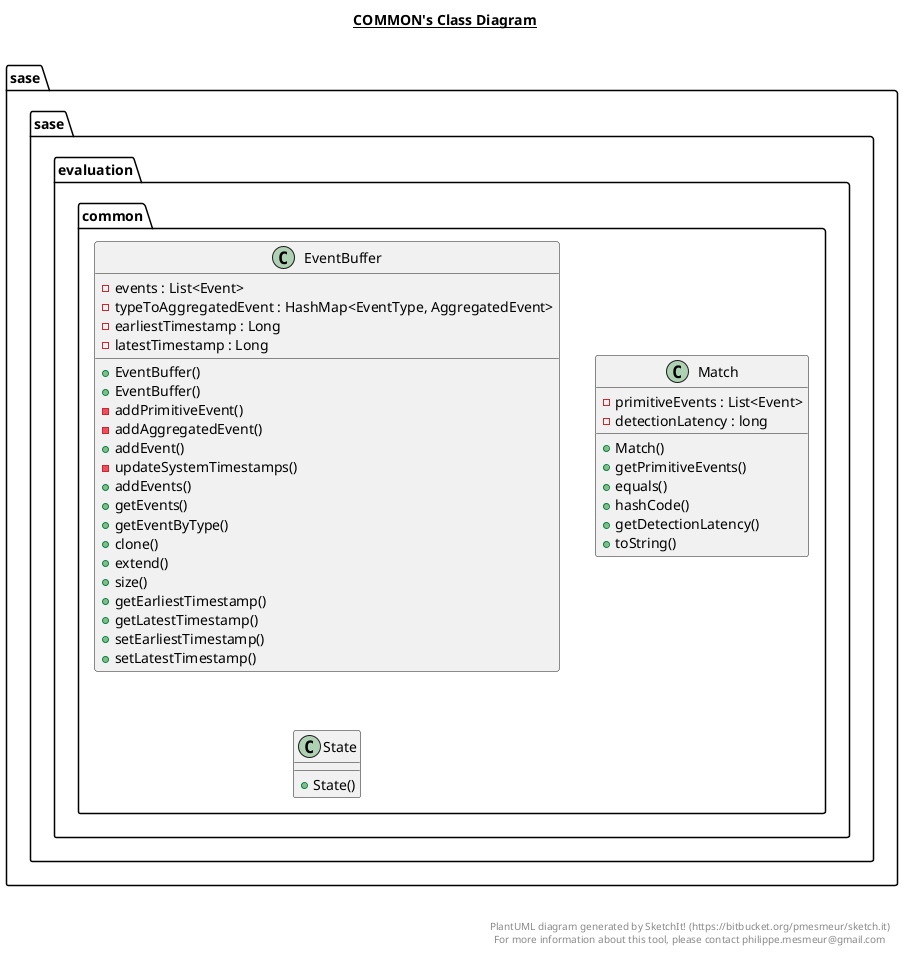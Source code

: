 @startuml

title __COMMON's Class Diagram__\n

  package sase.sase.evaluation {
    package sase.sase.evaluation.common {
      class EventBuffer {
          - events : List<Event>
          - typeToAggregatedEvent : HashMap<EventType, AggregatedEvent>
          - earliestTimestamp : Long
          - latestTimestamp : Long
          + EventBuffer()
          + EventBuffer()
          - addPrimitiveEvent()
          - addAggregatedEvent()
          + addEvent()
          - updateSystemTimestamps()
          + addEvents()
          + getEvents()
          + getEventByType()
          + clone()
          + extend()
          + size()
          + getEarliestTimestamp()
          + getLatestTimestamp()
          + setEarliestTimestamp()
          + setLatestTimestamp()
      }
    }
  }
  

  package sase.sase.evaluation {
    package sase.sase.evaluation.common {
      class Match {
          - primitiveEvents : List<Event>
          - detectionLatency : long
          + Match()
          + getPrimitiveEvents()
          + equals()
          + hashCode()
          + getDetectionLatency()
          + toString()
      }
    }
  }
  

  package sase.sase.evaluation {
    package sase.sase.evaluation.common {
      class State {
          + State()
      }
    }
  }
  



right footer


PlantUML diagram generated by SketchIt! (https://bitbucket.org/pmesmeur/sketch.it)
For more information about this tool, please contact philippe.mesmeur@gmail.com
endfooter

@enduml
